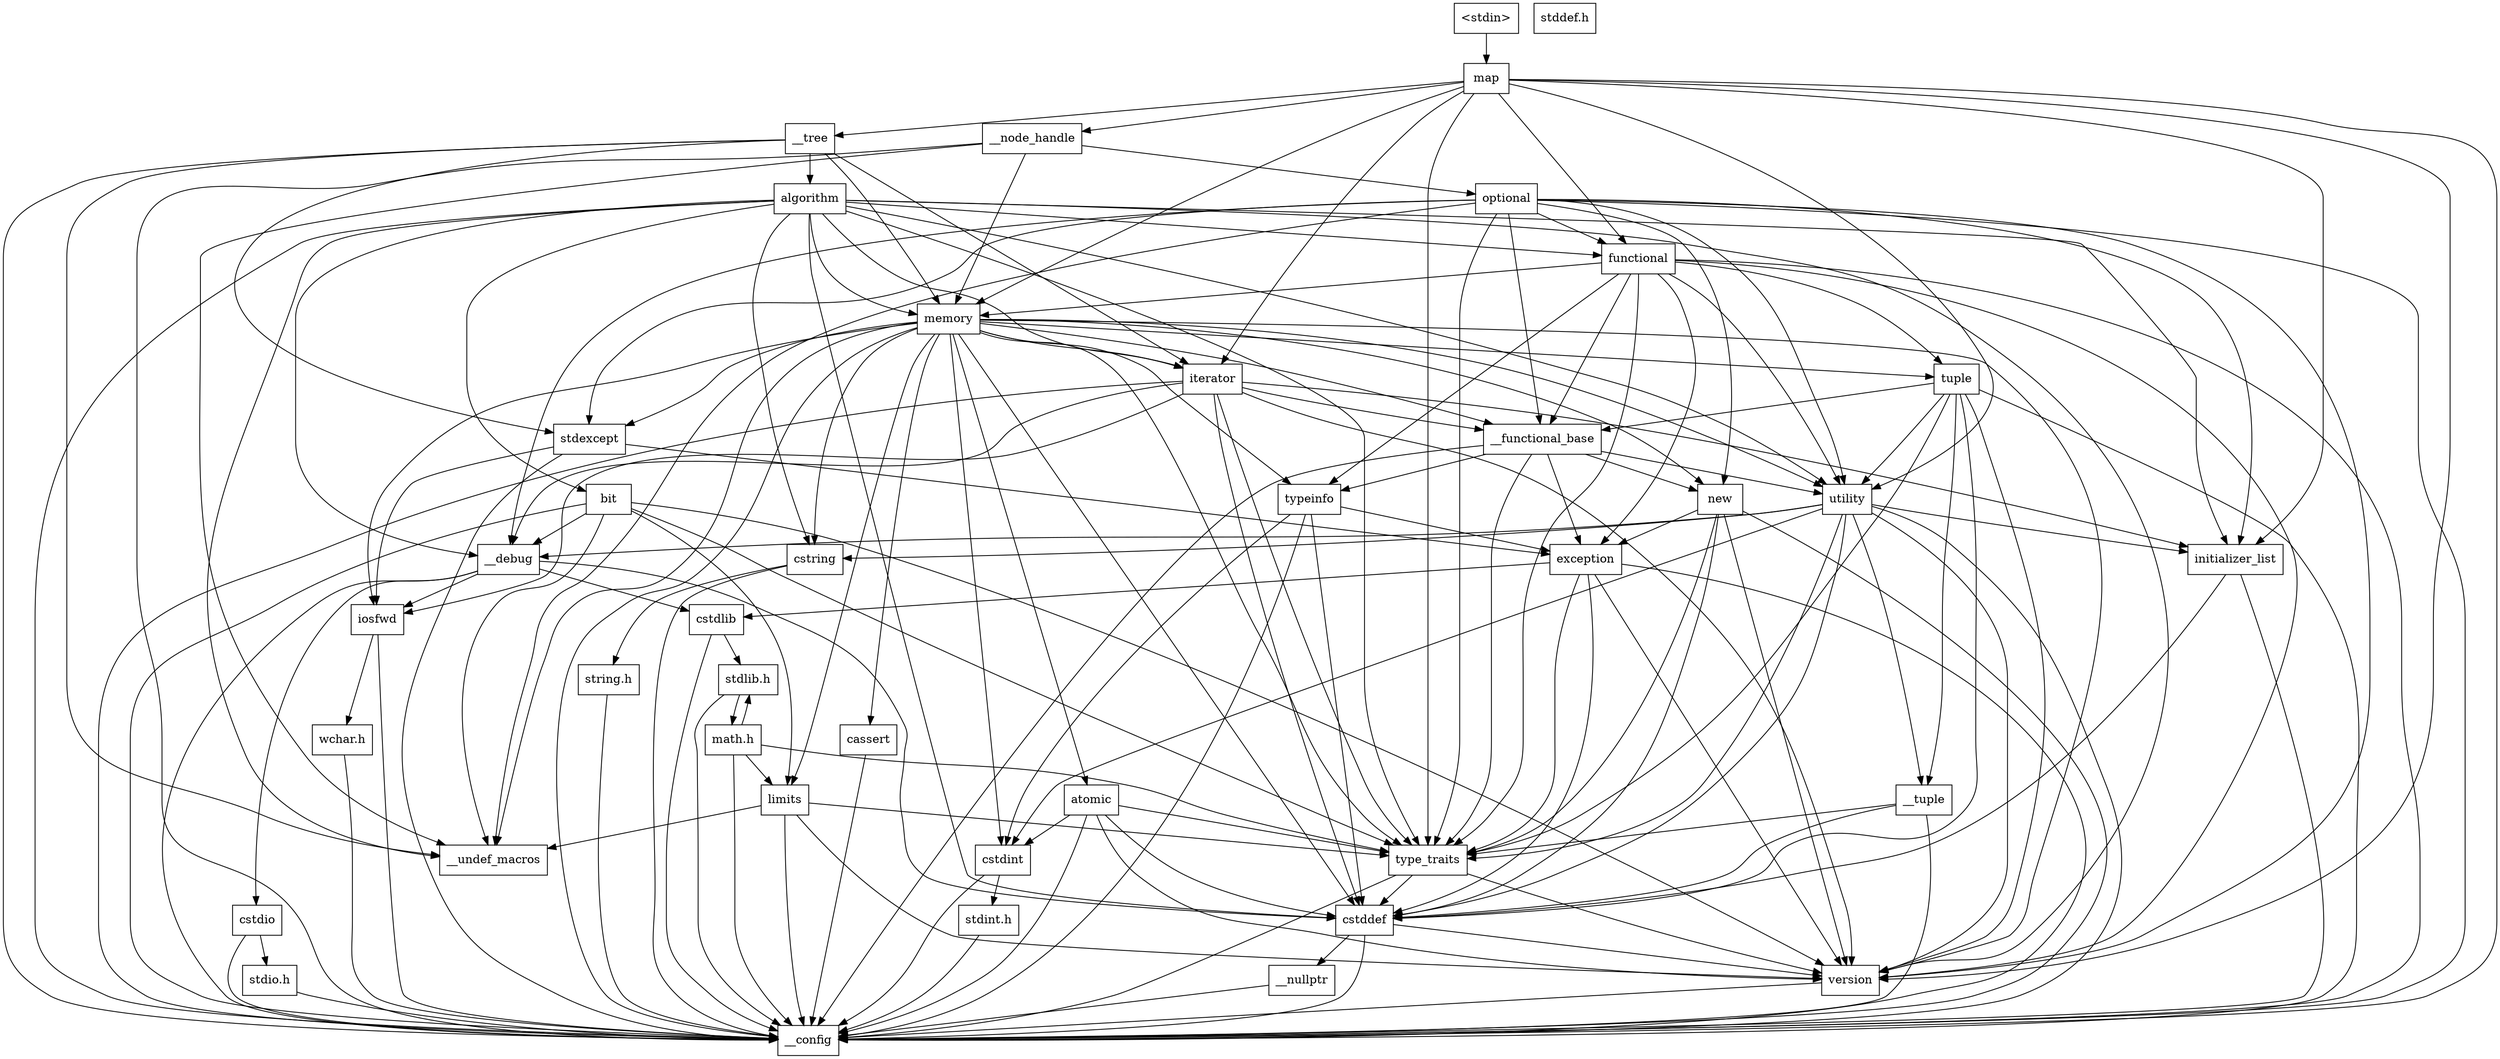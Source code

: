 digraph "dependencies" {
  header_0 [ shape="box", label="\<stdin\>" ];
  header_1 [ shape="box", label="map" ];
  header_105 [ shape="box", label="memory" ];
  header_106 [ shape="box", label="tuple" ];
  header_107 [ shape="box", label="stdexcept" ];
  header_108 [ shape="box", label="cassert" ];
  header_11 [ shape="box", label="__tree" ];
  header_110 [ shape="box", label="atomic" ];
  header_111 [ shape="box", label="algorithm" ];
  header_112 [ shape="box", label="functional" ];
  header_113 [ shape="box", label="bit" ];
  header_114 [ shape="box", label="__node_handle" ];
  header_115 [ shape="box", label="optional" ];
  header_12 [ shape="box", label="iterator" ];
  header_13 [ shape="box", label="iosfwd" ];
  header_14 [ shape="box", label="wchar.h" ];
  header_19 [ shape="box", label="stddef.h" ];
  header_2 [ shape="box", label="__config" ];
  header_30 [ shape="box", label="__functional_base" ];
  header_31 [ shape="box", label="type_traits" ];
  header_32 [ shape="box", label="cstddef" ];
  header_33 [ shape="box", label="version" ];
  header_35 [ shape="box", label="__nullptr" ];
  header_36 [ shape="box", label="typeinfo" ];
  header_37 [ shape="box", label="exception" ];
  header_38 [ shape="box", label="cstdlib" ];
  header_39 [ shape="box", label="stdlib.h" ];
  header_67 [ shape="box", label="math.h" ];
  header_79 [ shape="box", label="limits" ];
  header_80 [ shape="box", label="__undef_macros" ];
  header_81 [ shape="box", label="cstdint" ];
  header_82 [ shape="box", label="stdint.h" ];
  header_86 [ shape="box", label="new" ];
  header_87 [ shape="box", label="utility" ];
  header_88 [ shape="box", label="__tuple" ];
  header_89 [ shape="box", label="initializer_list" ];
  header_90 [ shape="box", label="cstring" ];
  header_91 [ shape="box", label="string.h" ];
  header_94 [ shape="box", label="__debug" ];
  header_95 [ shape="box", label="cstdio" ];
  header_96 [ shape="box", label="stdio.h" ];
  header_67 -> header_31;
  header_67 -> header_79;
  header_67 -> header_2;
  header_67 -> header_39;
  header_114 -> header_105;
  header_114 -> header_115;
  header_114 -> header_2;
  header_114 -> header_80;
  header_115 -> header_87;
  header_115 -> header_33;
  header_115 -> header_30;
  header_115 -> header_31;
  header_115 -> header_89;
  header_115 -> header_2;
  header_115 -> header_94;
  header_115 -> header_107;
  header_115 -> header_80;
  header_115 -> header_112;
  header_115 -> header_86;
  header_79 -> header_80;
  header_79 -> header_2;
  header_79 -> header_33;
  header_79 -> header_31;
  header_112 -> header_36;
  header_112 -> header_37;
  header_112 -> header_33;
  header_112 -> header_30;
  header_112 -> header_31;
  header_112 -> header_2;
  header_112 -> header_105;
  header_112 -> header_106;
  header_112 -> header_87;
  header_113 -> header_80;
  header_113 -> header_33;
  header_113 -> header_31;
  header_113 -> header_2;
  header_113 -> header_94;
  header_113 -> header_79;
  header_110 -> header_32;
  header_110 -> header_81;
  header_110 -> header_2;
  header_110 -> header_33;
  header_110 -> header_31;
  header_111 -> header_12;
  header_111 -> header_90;
  header_111 -> header_87;
  header_111 -> header_32;
  header_111 -> header_33;
  header_111 -> header_31;
  header_111 -> header_94;
  header_111 -> header_89;
  header_111 -> header_2;
  header_111 -> header_105;
  header_111 -> header_80;
  header_111 -> header_112;
  header_111 -> header_113;
  header_105 -> header_106;
  header_105 -> header_12;
  header_105 -> header_13;
  header_105 -> header_36;
  header_105 -> header_90;
  header_105 -> header_32;
  header_105 -> header_33;
  header_105 -> header_30;
  header_105 -> header_31;
  header_105 -> header_81;
  header_105 -> header_2;
  header_105 -> header_108;
  header_105 -> header_107;
  header_105 -> header_79;
  header_105 -> header_87;
  header_105 -> header_86;
  header_105 -> header_110;
  header_105 -> header_80;
  header_107 -> header_37;
  header_107 -> header_2;
  header_107 -> header_13;
  header_106 -> header_32;
  header_106 -> header_33;
  header_106 -> header_30;
  header_106 -> header_31;
  header_106 -> header_88;
  header_106 -> header_2;
  header_106 -> header_87;
  header_0 -> header_1;
  header_1 -> header_11;
  header_1 -> header_12;
  header_1 -> header_112;
  header_1 -> header_33;
  header_1 -> header_31;
  header_1 -> header_89;
  header_1 -> header_2;
  header_1 -> header_105;
  header_1 -> header_114;
  header_1 -> header_87;
  header_38 -> header_2;
  header_38 -> header_39;
  header_39 -> header_2;
  header_39 -> header_67;
  header_36 -> header_32;
  header_36 -> header_37;
  header_36 -> header_81;
  header_36 -> header_2;
  header_37 -> header_32;
  header_37 -> header_2;
  header_37 -> header_33;
  header_37 -> header_38;
  header_37 -> header_31;
  header_35 -> header_2;
  header_32 -> header_35;
  header_32 -> header_2;
  header_32 -> header_33;
  header_33 -> header_2;
  header_30 -> header_36;
  header_30 -> header_37;
  header_30 -> header_31;
  header_30 -> header_2;
  header_30 -> header_87;
  header_30 -> header_86;
  header_31 -> header_32;
  header_31 -> header_2;
  header_31 -> header_33;
  header_108 -> header_2;
  header_89 -> header_32;
  header_89 -> header_2;
  header_88 -> header_32;
  header_88 -> header_2;
  header_88 -> header_31;
  header_82 -> header_2;
  header_81 -> header_82;
  header_81 -> header_2;
  header_87 -> header_32;
  header_87 -> header_33;
  header_87 -> header_31;
  header_87 -> header_89;
  header_87 -> header_88;
  header_87 -> header_2;
  header_87 -> header_94;
  header_87 -> header_81;
  header_87 -> header_90;
  header_86 -> header_32;
  header_86 -> header_37;
  header_86 -> header_2;
  header_86 -> header_33;
  header_86 -> header_31;
  header_14 -> header_2;
  header_11 -> header_12;
  header_11 -> header_2;
  header_11 -> header_105;
  header_11 -> header_107;
  header_11 -> header_80;
  header_11 -> header_111;
  header_12 -> header_13;
  header_12 -> header_32;
  header_12 -> header_33;
  header_12 -> header_30;
  header_12 -> header_31;
  header_12 -> header_89;
  header_12 -> header_2;
  header_12 -> header_94;
  header_13 -> header_14;
  header_13 -> header_2;
  header_94 -> header_32;
  header_94 -> header_95;
  header_94 -> header_2;
  header_94 -> header_38;
  header_94 -> header_13;
  header_95 -> header_96;
  header_95 -> header_2;
  header_96 -> header_2;
  header_90 -> header_2;
  header_90 -> header_91;
  header_91 -> header_2;
}